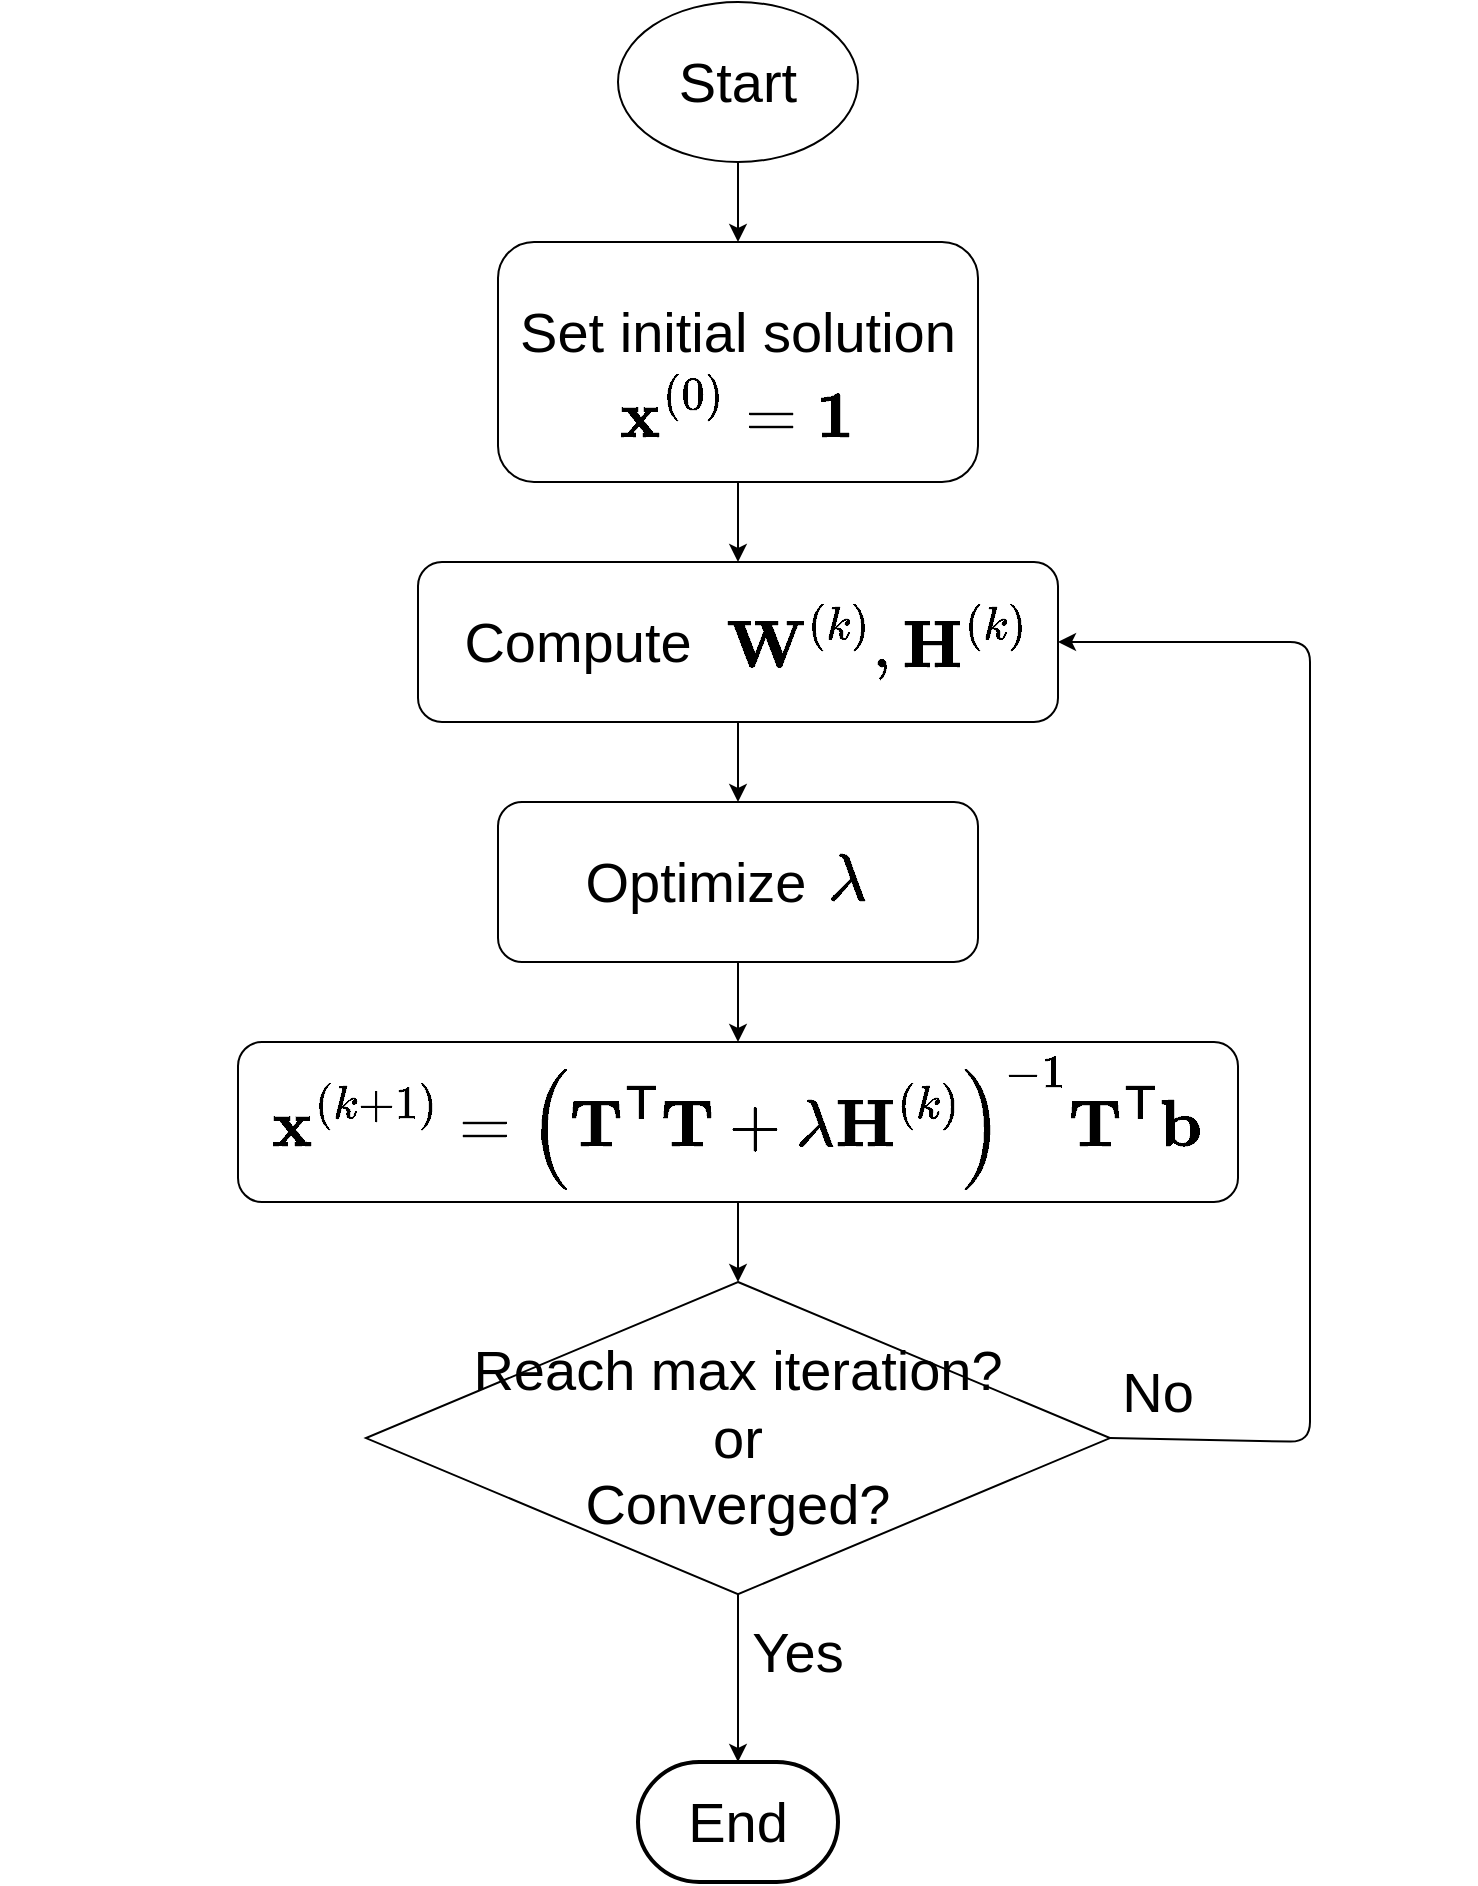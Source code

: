 <mxfile>
    <diagram id="kF2qk7ZDk1fomTMGKyqu" name="Page-1">
        <mxGraphModel dx="1143" dy="1236" grid="1" gridSize="10" guides="1" tooltips="1" connect="1" arrows="1" fold="1" page="1" pageScale="1" pageWidth="827" pageHeight="1169" math="1" shadow="0">
            <root>
                <mxCell id="0"/>
                <mxCell id="1" parent="0"/>
                <mxCell id="34" style="edgeStyle=none;html=1;entryX=0.5;entryY=0;entryDx=0;entryDy=0;fontSize=28;" edge="1" parent="1" source="2" target="3">
                    <mxGeometry relative="1" as="geometry"/>
                </mxCell>
                <mxCell id="2" value="&lt;font style=&quot;font-size: 28px;&quot;&gt;Start&lt;/font&gt;" style="ellipse;whiteSpace=wrap;html=1;fillColor=none;" parent="1" vertex="1">
                    <mxGeometry x="354" y="40" width="120" height="80" as="geometry"/>
                </mxCell>
                <mxCell id="37" style="edgeStyle=none;html=1;fontSize=28;" edge="1" parent="1" source="3">
                    <mxGeometry relative="1" as="geometry">
                        <mxPoint x="414" y="320" as="targetPoint"/>
                    </mxGeometry>
                </mxCell>
                <mxCell id="3" value="" style="rounded=1;whiteSpace=wrap;html=1;fontSize=28;align=center;verticalAlign=middle;fillColor=none;" parent="1" vertex="1">
                    <mxGeometry x="294" y="160" width="240" height="120" as="geometry"/>
                </mxCell>
                <mxCell id="38" style="edgeStyle=none;html=1;fontSize=28;" edge="1" parent="1" source="6">
                    <mxGeometry relative="1" as="geometry">
                        <mxPoint x="414" y="440" as="targetPoint"/>
                    </mxGeometry>
                </mxCell>
                <mxCell id="6" value="" style="rounded=1;whiteSpace=wrap;html=1;fontSize=28;verticalAlign=middle;align=center;fillColor=none;" parent="1" vertex="1">
                    <mxGeometry x="254" y="320" width="320" height="80" as="geometry"/>
                </mxCell>
                <mxCell id="11" value="\[\mathbf{x}^{(0)}=\mathbf{1}\]" style="text;html=1;strokeColor=none;fillColor=none;align=center;verticalAlign=middle;whiteSpace=wrap;rounded=0;fontSize=28;" parent="1" vertex="1">
                    <mxGeometry x="369" y="230" width="90" height="30" as="geometry"/>
                </mxCell>
                <mxCell id="12" value="Set initial solution" style="text;html=1;strokeColor=none;fillColor=none;align=center;verticalAlign=middle;whiteSpace=wrap;rounded=0;fontSize=28;" parent="1" vertex="1">
                    <mxGeometry x="294" y="190" width="240" height="30" as="geometry"/>
                </mxCell>
                <mxCell id="13" value="Compute" style="text;html=1;strokeColor=none;fillColor=none;align=center;verticalAlign=middle;whiteSpace=wrap;rounded=0;fontSize=28;" parent="1" vertex="1">
                    <mxGeometry x="274" y="345" width="120" height="30" as="geometry"/>
                </mxCell>
                <mxCell id="15" value="\[\mathbf{W}^{(k)}, \mathbf{H}^{(k)}\]" style="text;html=1;strokeColor=none;fillColor=none;align=center;verticalAlign=middle;whiteSpace=wrap;rounded=0;fontSize=28;" parent="1" vertex="1">
                    <mxGeometry x="424" y="345" width="120" height="30" as="geometry"/>
                </mxCell>
                <mxCell id="20" value="" style="rounded=1;whiteSpace=wrap;html=1;fontSize=28;fillColor=none;" parent="1" vertex="1">
                    <mxGeometry x="164" y="560" width="500" height="80" as="geometry"/>
                </mxCell>
                <mxCell id="42" value="" style="edgeStyle=none;html=1;fontSize=28;" edge="1" parent="1" source="21">
                    <mxGeometry relative="1" as="geometry">
                        <mxPoint x="414" y="680" as="targetPoint"/>
                    </mxGeometry>
                </mxCell>
                <mxCell id="21" value="\[\mathbf{x}^{(k+1)} = \left(\mathbf{T}^\mathsf{T}\mathbf{T} + \lambda \mathbf{H}^{(k)}\right)^{-1}\mathbf{T}^\mathsf{T}\mathbf{b}\]" style="text;html=1;strokeColor=none;fillColor=none;align=center;verticalAlign=middle;whiteSpace=wrap;rounded=0;fontSize=28;" parent="1" vertex="1">
                    <mxGeometry x="174" y="560" width="480" height="80" as="geometry"/>
                </mxCell>
                <mxCell id="40" style="edgeStyle=none;html=1;fontSize=28;" edge="1" parent="1" source="22">
                    <mxGeometry relative="1" as="geometry">
                        <mxPoint x="414" y="560" as="targetPoint"/>
                    </mxGeometry>
                </mxCell>
                <mxCell id="22" value="" style="rounded=1;whiteSpace=wrap;html=1;fillColor=none;" vertex="1" parent="1">
                    <mxGeometry x="294" y="440" width="240" height="80" as="geometry"/>
                </mxCell>
                <mxCell id="27" value="Optimize" style="text;html=1;strokeColor=none;fillColor=none;align=center;verticalAlign=middle;whiteSpace=wrap;rounded=0;fontSize=28;" vertex="1" parent="1">
                    <mxGeometry x="328" y="465" width="130" height="30" as="geometry"/>
                </mxCell>
                <mxCell id="28" value="\[\lambda\]" style="text;html=1;strokeColor=none;fillColor=none;align=center;verticalAlign=middle;whiteSpace=wrap;rounded=0;fontSize=28;" vertex="1" parent="1">
                    <mxGeometry x="439" y="465" width="60" height="30" as="geometry"/>
                </mxCell>
                <mxCell id="43" style="edgeStyle=none;html=1;exitX=1;exitY=0.5;exitDx=0;exitDy=0;fontSize=28;entryX=1;entryY=0.5;entryDx=0;entryDy=0;" edge="1" parent="1" source="29" target="6">
                    <mxGeometry relative="1" as="geometry">
                        <mxPoint x="740" y="390" as="targetPoint"/>
                        <Array as="points">
                            <mxPoint x="700" y="760"/>
                            <mxPoint x="700" y="360"/>
                        </Array>
                    </mxGeometry>
                </mxCell>
                <mxCell id="44" value="" style="edgeStyle=none;html=1;fontSize=28;" edge="1" parent="1" source="29" target="32">
                    <mxGeometry relative="1" as="geometry"/>
                </mxCell>
                <mxCell id="29" value="Reach max iteration?&lt;br&gt;or&lt;br&gt;Converged?" style="rhombus;whiteSpace=wrap;html=1;fontSize=28;fillColor=none;" vertex="1" parent="1">
                    <mxGeometry x="228" y="680" width="372" height="156.08" as="geometry"/>
                </mxCell>
                <mxCell id="32" value="End" style="strokeWidth=2;html=1;shape=mxgraph.flowchart.terminator;whiteSpace=wrap;fontSize=28;fillColor=none;" vertex="1" parent="1">
                    <mxGeometry x="364" y="920" width="100" height="60" as="geometry"/>
                </mxCell>
                <mxCell id="45" value="No" style="text;html=1;strokeColor=none;fillColor=none;align=center;verticalAlign=middle;whiteSpace=wrap;rounded=0;fontSize=28;" vertex="1" parent="1">
                    <mxGeometry x="594" y="720" width="60" height="30" as="geometry"/>
                </mxCell>
                <mxCell id="46" value="Yes" style="text;html=1;strokeColor=none;fillColor=none;align=center;verticalAlign=middle;whiteSpace=wrap;rounded=0;fontSize=28;" vertex="1" parent="1">
                    <mxGeometry x="414" y="850" width="60" height="30" as="geometry"/>
                </mxCell>
            </root>
        </mxGraphModel>
    </diagram>
</mxfile>
